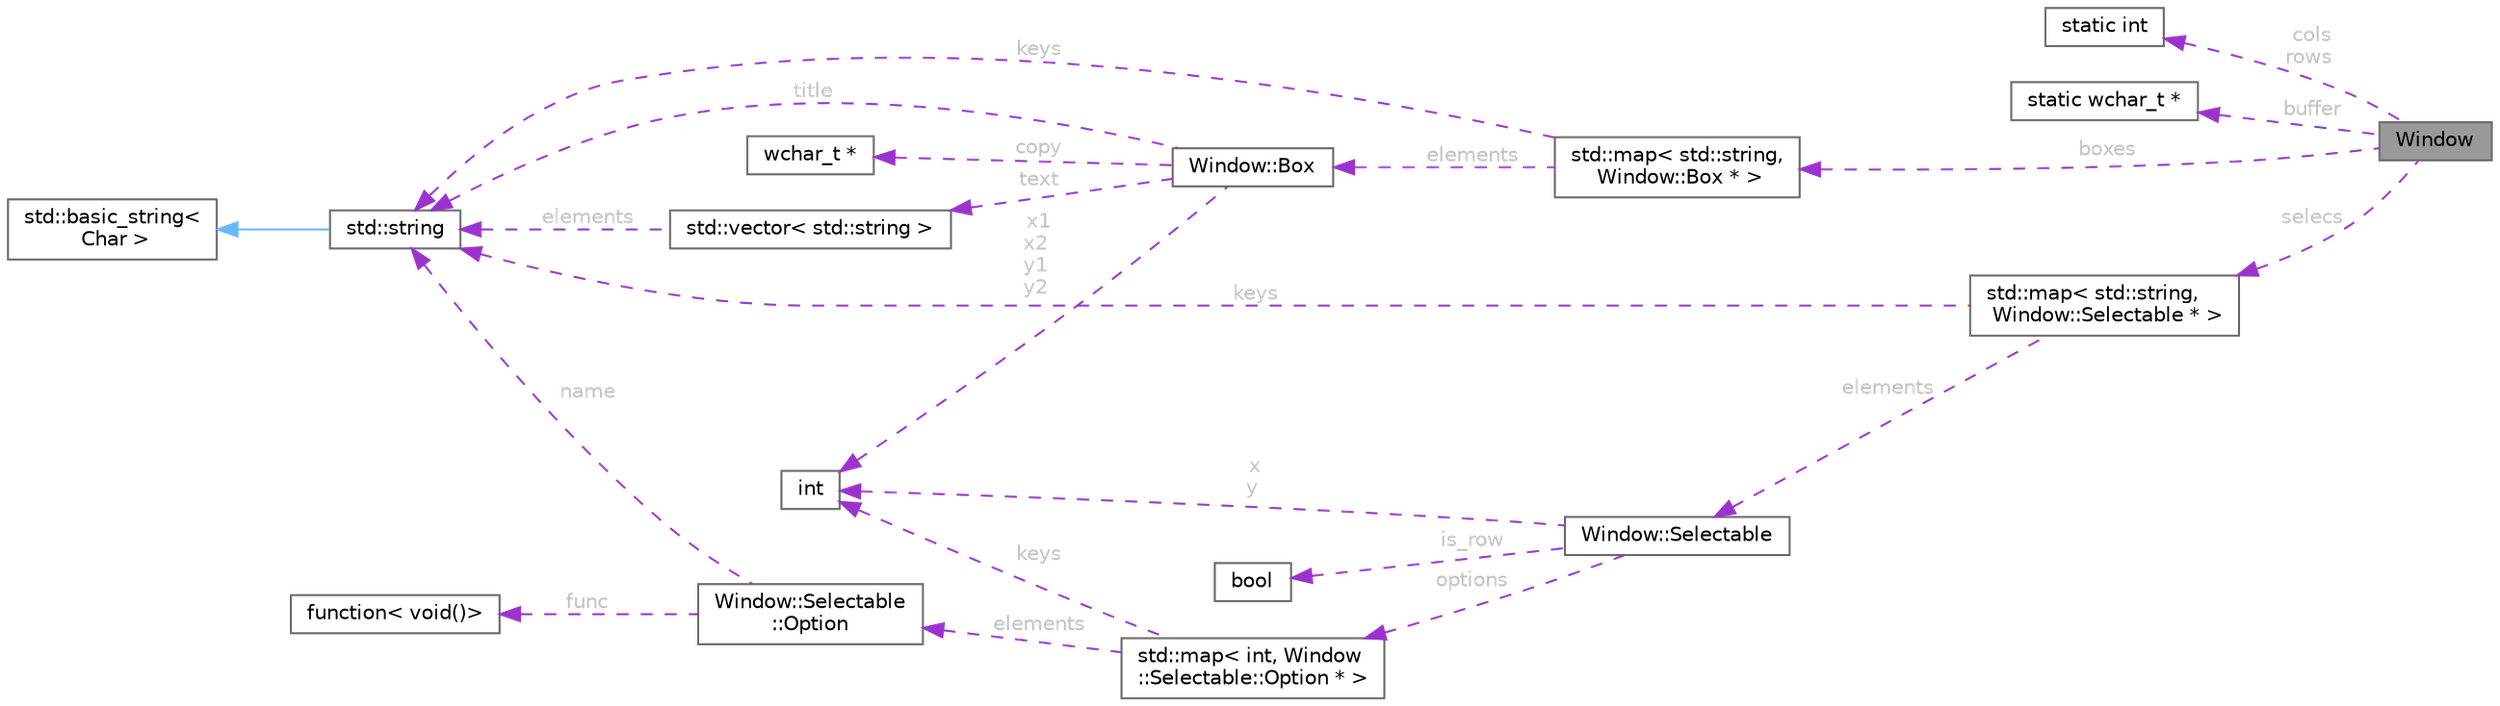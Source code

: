 digraph "Window"
{
 // INTERACTIVE_SVG=YES
 // LATEX_PDF_SIZE
  bgcolor="transparent";
  edge [fontname=Helvetica,fontsize=10,labelfontname=Helvetica,labelfontsize=10];
  node [fontname=Helvetica,fontsize=10,shape=box,height=0.2,width=0.4];
  rankdir="LR";
  Node1 [id="Node000001",label="Window",height=0.2,width=0.4,color="gray40", fillcolor="grey60", style="filled", fontcolor="black",tooltip=" "];
  Node2 -> Node1 [id="edge1_Node000001_Node000002",dir="back",color="darkorchid3",style="dashed",tooltip=" ",label=" cols\nrows",fontcolor="grey" ];
  Node2 [id="Node000002",label="static int",height=0.2,width=0.4,color="gray40", fillcolor="white", style="filled",tooltip=" "];
  Node3 -> Node1 [id="edge2_Node000001_Node000003",dir="back",color="darkorchid3",style="dashed",tooltip=" ",label=" buffer",fontcolor="grey" ];
  Node3 [id="Node000003",label="static wchar_t *",height=0.2,width=0.4,color="gray40", fillcolor="white", style="filled",tooltip=" "];
  Node4 -> Node1 [id="edge3_Node000001_Node000004",dir="back",color="darkorchid3",style="dashed",tooltip=" ",label=" boxes",fontcolor="grey" ];
  Node4 [id="Node000004",label="std::map\< std::string,\l Window::Box * \>",height=0.2,width=0.4,color="gray40", fillcolor="white", style="filled",tooltip=" "];
  Node5 -> Node4 [id="edge4_Node000004_Node000005",dir="back",color="darkorchid3",style="dashed",tooltip=" ",label=" keys",fontcolor="grey" ];
  Node5 [id="Node000005",label="std::string",height=0.2,width=0.4,color="gray40", fillcolor="white", style="filled",tooltip=" "];
  Node6 -> Node5 [id="edge5_Node000005_Node000006",dir="back",color="steelblue1",style="solid",tooltip=" "];
  Node6 [id="Node000006",label="std::basic_string\<\l Char \>",height=0.2,width=0.4,color="gray40", fillcolor="white", style="filled",tooltip=" "];
  Node7 -> Node4 [id="edge6_Node000004_Node000007",dir="back",color="darkorchid3",style="dashed",tooltip=" ",label=" elements",fontcolor="grey" ];
  Node7 [id="Node000007",label="Window::Box",height=0.2,width=0.4,color="gray40", fillcolor="white", style="filled",URL="$class_window_1_1_box.html",tooltip=" "];
  Node8 -> Node7 [id="edge7_Node000007_Node000008",dir="back",color="darkorchid3",style="dashed",tooltip=" ",label=" x1\nx2\ny1\ny2",fontcolor="grey" ];
  Node8 [id="Node000008",label="int",height=0.2,width=0.4,color="gray40", fillcolor="white", style="filled",tooltip=" "];
  Node9 -> Node7 [id="edge8_Node000007_Node000009",dir="back",color="darkorchid3",style="dashed",tooltip=" ",label=" copy",fontcolor="grey" ];
  Node9 [id="Node000009",label="wchar_t *",height=0.2,width=0.4,color="gray40", fillcolor="white", style="filled",tooltip=" "];
  Node5 -> Node7 [id="edge9_Node000007_Node000005",dir="back",color="darkorchid3",style="dashed",tooltip=" ",label=" title",fontcolor="grey" ];
  Node10 -> Node7 [id="edge10_Node000007_Node000010",dir="back",color="darkorchid3",style="dashed",tooltip=" ",label=" text",fontcolor="grey" ];
  Node10 [id="Node000010",label="std::vector\< std::string \>",height=0.2,width=0.4,color="gray40", fillcolor="white", style="filled",tooltip=" "];
  Node5 -> Node10 [id="edge11_Node000010_Node000005",dir="back",color="darkorchid3",style="dashed",tooltip=" ",label=" elements",fontcolor="grey" ];
  Node11 -> Node1 [id="edge12_Node000001_Node000011",dir="back",color="darkorchid3",style="dashed",tooltip=" ",label=" selecs",fontcolor="grey" ];
  Node11 [id="Node000011",label="std::map\< std::string,\l Window::Selectable * \>",height=0.2,width=0.4,color="gray40", fillcolor="white", style="filled",tooltip=" "];
  Node5 -> Node11 [id="edge13_Node000011_Node000005",dir="back",color="darkorchid3",style="dashed",tooltip=" ",label=" keys",fontcolor="grey" ];
  Node12 -> Node11 [id="edge14_Node000011_Node000012",dir="back",color="darkorchid3",style="dashed",tooltip=" ",label=" elements",fontcolor="grey" ];
  Node12 [id="Node000012",label="Window::Selectable",height=0.2,width=0.4,color="gray40", fillcolor="white", style="filled",URL="$class_window_1_1_selectable.html",tooltip=" "];
  Node8 -> Node12 [id="edge15_Node000012_Node000008",dir="back",color="darkorchid3",style="dashed",tooltip=" ",label=" x\ny",fontcolor="grey" ];
  Node13 -> Node12 [id="edge16_Node000012_Node000013",dir="back",color="darkorchid3",style="dashed",tooltip=" ",label=" is_row",fontcolor="grey" ];
  Node13 [id="Node000013",label="bool",height=0.2,width=0.4,color="gray40", fillcolor="white", style="filled",tooltip=" "];
  Node14 -> Node12 [id="edge17_Node000012_Node000014",dir="back",color="darkorchid3",style="dashed",tooltip=" ",label=" options",fontcolor="grey" ];
  Node14 [id="Node000014",label="std::map\< int, Window\l::Selectable::Option * \>",height=0.2,width=0.4,color="gray40", fillcolor="white", style="filled",tooltip=" "];
  Node8 -> Node14 [id="edge18_Node000014_Node000008",dir="back",color="darkorchid3",style="dashed",tooltip=" ",label=" keys",fontcolor="grey" ];
  Node15 -> Node14 [id="edge19_Node000014_Node000015",dir="back",color="darkorchid3",style="dashed",tooltip=" ",label=" elements",fontcolor="grey" ];
  Node15 [id="Node000015",label="Window::Selectable\l::Option",height=0.2,width=0.4,color="gray40", fillcolor="white", style="filled",URL="$struct_window_1_1_selectable_1_1_option.html",tooltip=" "];
  Node5 -> Node15 [id="edge20_Node000015_Node000005",dir="back",color="darkorchid3",style="dashed",tooltip=" ",label=" name",fontcolor="grey" ];
  Node16 -> Node15 [id="edge21_Node000015_Node000016",dir="back",color="darkorchid3",style="dashed",tooltip=" ",label=" func",fontcolor="grey" ];
  Node16 [id="Node000016",label="function\< void()\>",height=0.2,width=0.4,color="gray40", fillcolor="white", style="filled",tooltip=" "];
}

